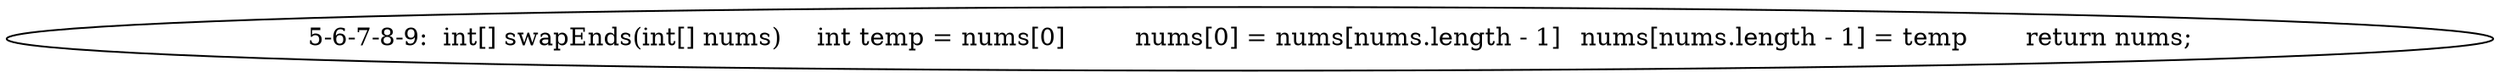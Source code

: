 digraph result_test { 
// graph-vertices
  a4  [label="5-6-7-8-9:  int[] swapEnds(int[] nums)	int temp = nums[0]	nums[0] = nums[nums.length - 1]	nums[nums.length - 1] = temp	return nums;"]; 
// graph-edges
}